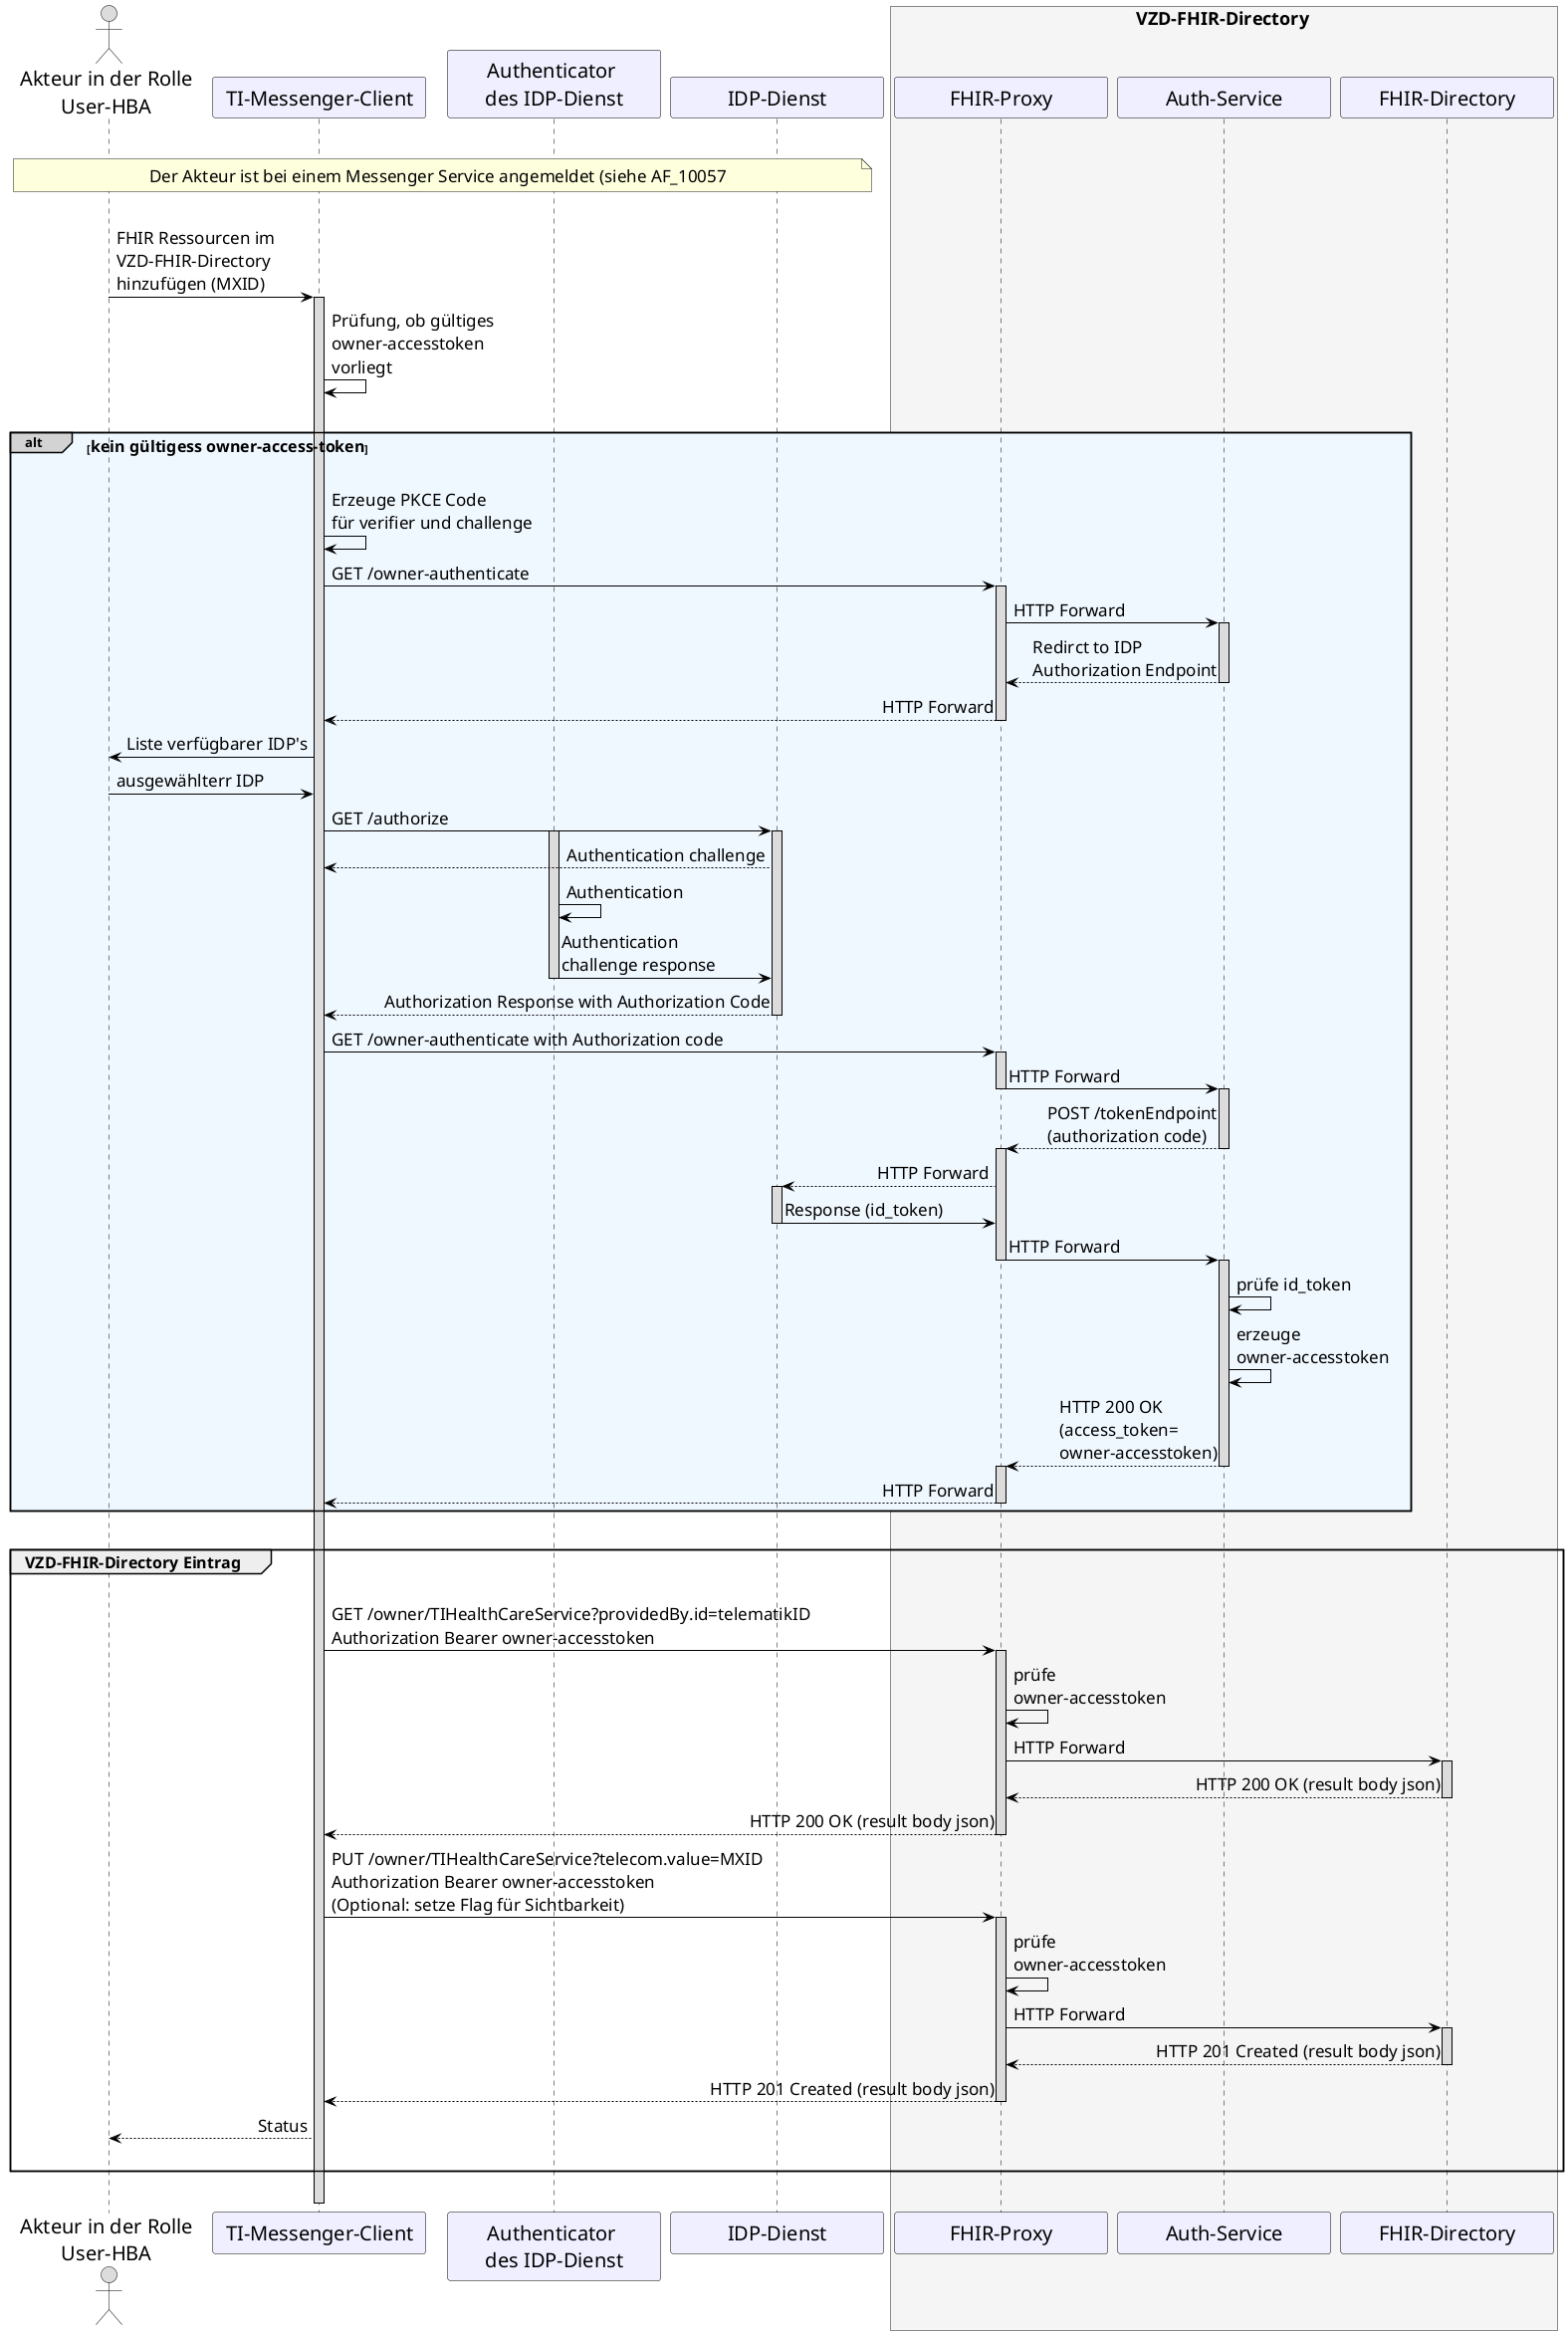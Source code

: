 /' 
# TI-Messenger 1.1
# TI-Messenger-Dienst
# UC - 10058
# Sequence Diagram
# Name: Akteur im Verzeichnisdienst hinzufügen
'/

@startuml
skinparam sequenceMessageAlign direction
skinparam minClassWidth 200
skinparam BoxPadding 1
skinparam sequenceReferenceHeaderBackgroundColor palegreen
scale max 2048 width

skinparam sequence {
ArrowColor black
ArrowFontSize 17
ActorBorderColor black
LifeLineBorderColor black
LifeLineBackgroundColor Gainsboro

ParticipantBorderColor Motivation
ParticipantBackgroundColor Motivation
ParticipantFontName Impact
ParticipantFontSize 20
ParticipantFontColor black
ParticipantBorderColor Black
ParticipantBackgroundColor MOTIVATION

ActorBackgroundColor Gainsboro
ActorFontColor black
ActorFontSize 20
ActorFontName Aapex
}
    actor U as "Akteur in der Rolle\nUser-HBA"
    participant C as "TI-Messenger-Client"
    participant A as "Authenticator \ndes IDP-Dienst"
    participant I as "IDP-Dienst" 
    box <size:18>VZD-FHIR-Directory</size> #WhiteSmoke
      participant FP as "FHIR-Proxy"
      participant Auth as "Auth-Service"
      participant VZD as "FHIR-Directory"
    end box

|||
note over U, I: <size:17>Der Akteur ist bei einem Messenger Service angemeldet (siehe AF_10057</size>
|||

U->C: FHIR Ressourcen im \nVZD-FHIR-Directory \nhinzufügen (MXID)
  Activate C
C->C: Prüfung, ob gültiges \nowner-accesstoken \nvorliegt

|||
alt#LightGrey #AliceBlue <size:16>kein gültigess owner-access-token</size>
|||

  C->C: Erzeuge PKCE Code \nfür verifier und challenge
  C->FP: GET /owner-authenticate
    Activate FP
  FP->Auth: HTTP Forward
    Activate Auth
  Auth-->FP: Redirct to IDP \nAuthorization Endpoint
    Deactivate Auth
  FP-->C: HTTP Forward
    Deactivate FP
        
  C->U: Liste verfügbarer IDP's
  U->C: ausgewählterr IDP
    
  C->I: GET /authorize
    Activate A
    Activate I
  I-->C: Authentication challenge
  A->A: Authentication
  A->I: Authentication \nchallenge response
    Deactivate A
  I-->C: Authorization Response with Authorization Code
    Deactivate I
          
  C->FP: GET /owner-authenticate with Authorization code
    Activate FP
  FP->Auth: HTTP Forward
    Deactivate FP
    Activate Auth
  Auth-->FP: POST /tokenEndpoint\n(authorization code)
    Deactivate Auth
    Activate FP
  FP-->I: HTTP Forward
    Activate I
  I->FP: Response (id_token)
    Deactivate I
  FP->Auth: HTTP Forward
    Deactivate FP
    Activate Auth
  Auth->Auth: prüfe id_token
  Auth->Auth: erzeuge \nowner-accesstoken
  Auth-->FP: HTTP 200 OK \n(access_token=\nowner-accesstoken)
    Deactivate Auth
    Activate FP
  FP-->C: HTTP Forward
    Deactivate FP
end
      
|||

group <size:16>VZD-FHIR-Directory Eintrag</size>
  |||
  C->FP: GET /owner/TIHealthCareService?providedBy.id=telematikID \nAuthorization Bearer owner-accesstoken
    Activate FP
  FP->FP: prüfe \nowner-accesstoken
  FP->VZD: HTTP Forward
    Activate VZD
  VZD-->FP: HTTP 200 OK (result body json)
    Deactivate VZD
  FP-->C: HTTP 200 OK (result body json)
    Deactivate FP
  C->FP: PUT /owner/TIHealthCareService?telecom.value=MXID \nAuthorization Bearer owner-accesstoken \n(Optional: setze Flag für Sichtbarkeit)
    Activate FP
  FP->FP: prüfe \nowner-accesstoken
  FP->VZD: HTTP Forward
    Activate VZD
  VZD-->FP: HTTP 201 Created (result body json)
    Deactivate VZD
  FP-->C: HTTP 201 Created (result body json)
    Deactivate FP
  C-->U: Status    
  |||
end
|||

  Deactivate C
@enduml
